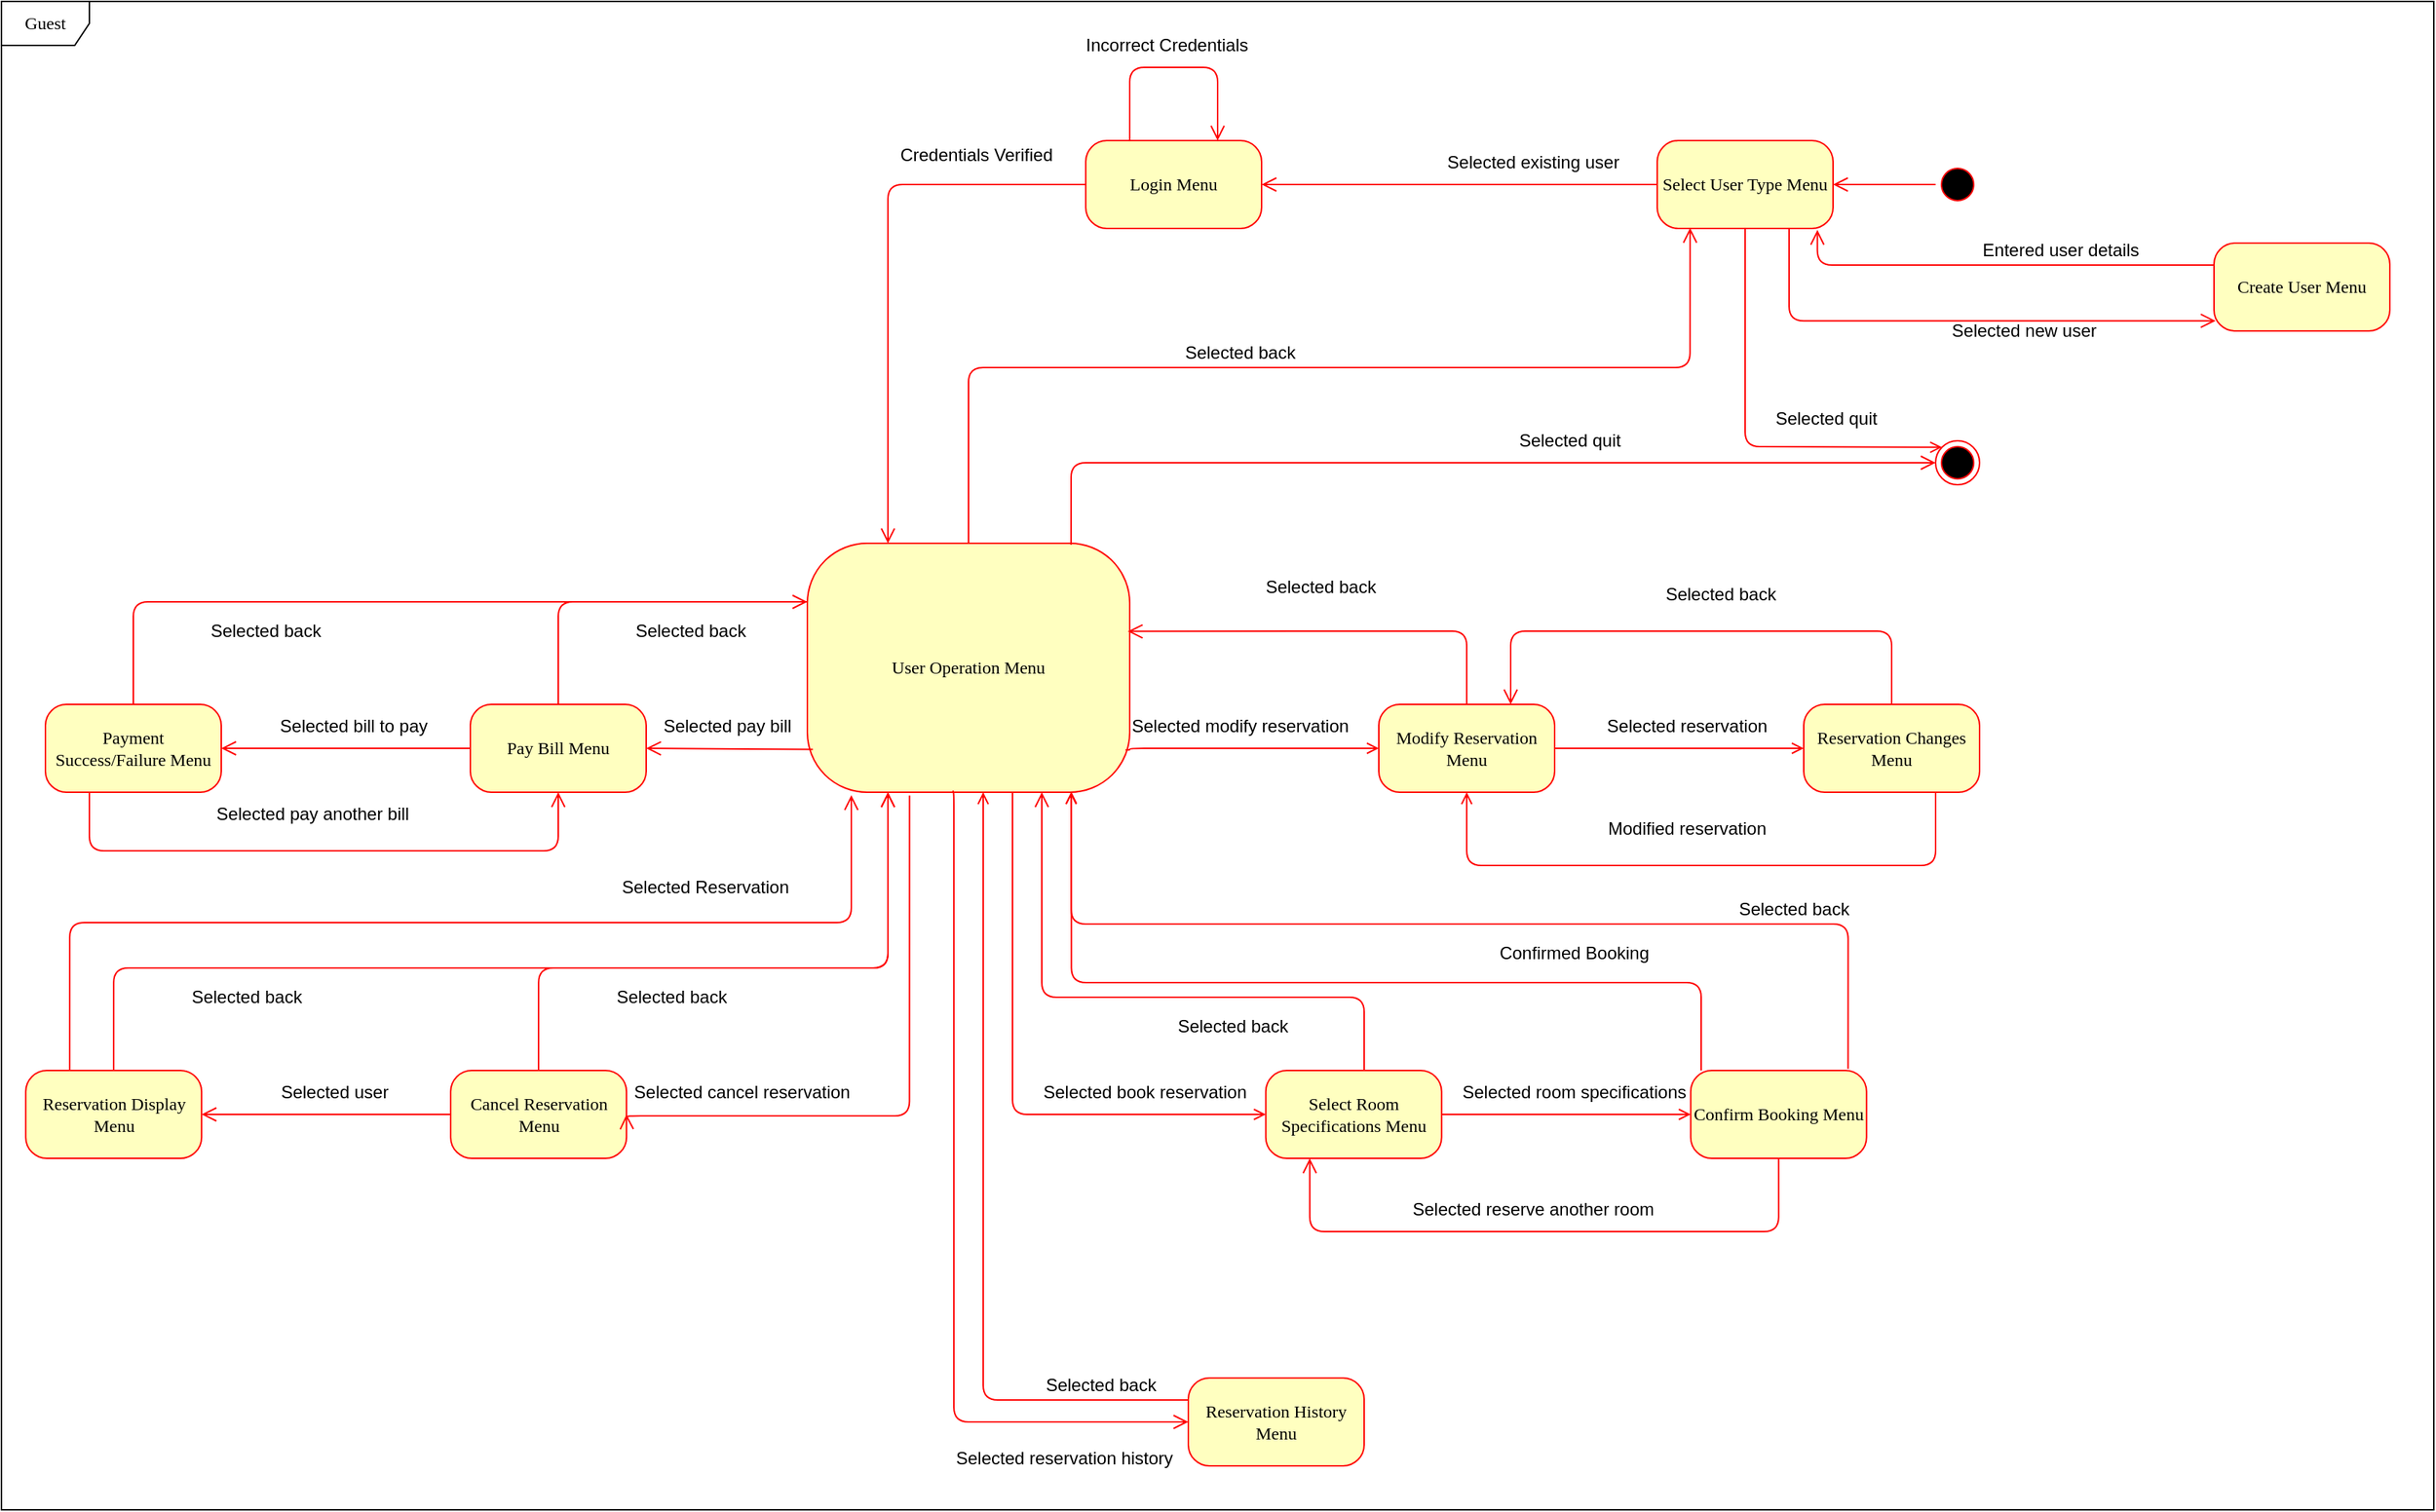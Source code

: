 <mxfile version="20.3.0" type="device"><diagram name="Page-1" id="58cdce13-f638-feb5-8d6f-7d28b1aa9fa0"><mxGraphModel dx="3526" dy="2291" grid="1" gridSize="10" guides="1" tooltips="1" connect="1" arrows="1" fold="1" page="1" pageScale="1" pageWidth="1100" pageHeight="850" background="none" math="0" shadow="0"><root><mxCell id="0"/><mxCell id="1" parent="0"/><mxCell id="382b91b5511bd0f7-1" value="" style="ellipse;html=1;shape=startState;fillColor=#000000;strokeColor=#ff0000;rounded=1;shadow=0;comic=0;labelBackgroundColor=none;fontFamily=Verdana;fontSize=12;fontColor=#000000;align=center;direction=south;" parent="1" vertex="1"><mxGeometry x="560" y="100" width="30" height="30" as="geometry"/></mxCell><mxCell id="382b91b5511bd0f7-5" value="User Operation Menu" style="rounded=1;whiteSpace=wrap;html=1;arcSize=24;fillColor=#ffffc0;strokeColor=#ff0000;shadow=0;comic=0;labelBackgroundColor=none;fontFamily=Verdana;fontSize=12;fontColor=#000000;align=center;" parent="1" vertex="1"><mxGeometry x="-210" y="360" width="220" height="170" as="geometry"/></mxCell><mxCell id="382b91b5511bd0f7-6" value="Select User Type Menu" style="rounded=1;whiteSpace=wrap;html=1;arcSize=24;fillColor=#ffffc0;strokeColor=#ff0000;shadow=0;comic=0;labelBackgroundColor=none;fontFamily=Verdana;fontSize=12;fontColor=#000000;align=center;" parent="1" vertex="1"><mxGeometry x="370" y="85" width="120" height="60" as="geometry"/></mxCell><mxCell id="2a3bc250acf0617d-8" value="Guest" style="shape=umlFrame;whiteSpace=wrap;html=1;rounded=1;shadow=0;comic=0;labelBackgroundColor=none;strokeWidth=1;fontFamily=Verdana;fontSize=12;align=center;" parent="1" vertex="1"><mxGeometry x="-760" y="-10" width="1660" height="1030" as="geometry"/></mxCell><mxCell id="2a3bc250acf0617d-9" style="edgeStyle=orthogonalEdgeStyle;html=1;labelBackgroundColor=none;endArrow=open;endSize=8;strokeColor=#ff0000;fontFamily=Verdana;fontSize=12;align=left;" parent="1" source="382b91b5511bd0f7-1" target="382b91b5511bd0f7-6" edge="1"><mxGeometry relative="1" as="geometry"/></mxCell><mxCell id="24f968d109e7d6b4-3" value="" style="ellipse;html=1;shape=endState;fillColor=#000000;strokeColor=#ff0000;rounded=1;shadow=0;comic=0;labelBackgroundColor=none;fontFamily=Verdana;fontSize=12;fontColor=#000000;align=center;" parent="1" vertex="1"><mxGeometry x="560" y="290" width="30" height="30" as="geometry"/></mxCell><mxCell id="D10sLgca207JY-B3G31J-2" style="edgeStyle=orthogonalEdgeStyle;html=1;labelBackgroundColor=none;endArrow=open;endSize=8;strokeColor=#ff0000;fontFamily=Verdana;fontSize=12;align=left;exitX=0;exitY=0.5;exitDx=0;exitDy=0;entryX=1;entryY=0.5;entryDx=0;entryDy=0;" parent="1" source="382b91b5511bd0f7-6" target="D10sLgca207JY-B3G31J-14" edge="1"><mxGeometry relative="1" as="geometry"><mxPoint x="300" y="115" as="sourcePoint"/><mxPoint x="230" y="155" as="targetPoint"/><Array as="points"><mxPoint x="190" y="115"/><mxPoint x="190" y="115"/></Array></mxGeometry></mxCell><mxCell id="D10sLgca207JY-B3G31J-3" value="Selected existing user" style="text;html=1;align=center;verticalAlign=middle;resizable=0;points=[];autosize=1;strokeColor=none;fillColor=none;" parent="1" vertex="1"><mxGeometry x="215" y="85" width="140" height="30" as="geometry"/></mxCell><mxCell id="D10sLgca207JY-B3G31J-9" value="Selected book reservation" style="text;html=1;align=center;verticalAlign=middle;resizable=0;points=[];autosize=1;strokeColor=none;fillColor=none;" parent="1" vertex="1"><mxGeometry x="-60" y="720" width="160" height="30" as="geometry"/></mxCell><mxCell id="D10sLgca207JY-B3G31J-11" value="Selected quit" style="text;html=1;align=center;verticalAlign=middle;resizable=0;points=[];autosize=1;strokeColor=none;fillColor=none;" parent="1" vertex="1"><mxGeometry x="265" y="275" width="90" height="30" as="geometry"/></mxCell><mxCell id="D10sLgca207JY-B3G31J-14" value="Login Menu" style="rounded=1;whiteSpace=wrap;html=1;arcSize=24;fillColor=#ffffc0;strokeColor=#ff0000;shadow=0;comic=0;labelBackgroundColor=none;fontFamily=Verdana;fontSize=12;fontColor=#000000;align=center;" parent="1" vertex="1"><mxGeometry x="-20" y="85" width="120" height="60" as="geometry"/></mxCell><mxCell id="D10sLgca207JY-B3G31J-16" value="Credentials Verified" style="text;html=1;align=center;verticalAlign=middle;resizable=0;points=[];autosize=1;strokeColor=none;fillColor=none;" parent="1" vertex="1"><mxGeometry x="-160" y="80" width="130" height="30" as="geometry"/></mxCell><mxCell id="D10sLgca207JY-B3G31J-17" style="edgeStyle=orthogonalEdgeStyle;html=1;labelBackgroundColor=none;endArrow=open;endSize=8;strokeColor=#ff0000;fontFamily=Verdana;fontSize=12;align=left;exitX=0.25;exitY=0;exitDx=0;exitDy=0;entryX=0.75;entryY=0;entryDx=0;entryDy=0;" parent="1" source="D10sLgca207JY-B3G31J-14" target="D10sLgca207JY-B3G31J-14" edge="1"><mxGeometry relative="1" as="geometry"><mxPoint x="10" y="55" as="sourcePoint"/><mxPoint x="70" y="75" as="targetPoint"/><Array as="points"><mxPoint x="10" y="35"/><mxPoint x="70" y="35"/></Array></mxGeometry></mxCell><mxCell id="D10sLgca207JY-B3G31J-18" value="Incorrect Credentials" style="text;html=1;align=center;verticalAlign=middle;resizable=0;points=[];autosize=1;strokeColor=none;fillColor=none;" parent="1" vertex="1"><mxGeometry x="-30" y="5" width="130" height="30" as="geometry"/></mxCell><mxCell id="D10sLgca207JY-B3G31J-24" value="Pay Bill Menu" style="rounded=1;whiteSpace=wrap;html=1;arcSize=24;fillColor=#ffffc0;strokeColor=#ff0000;shadow=0;comic=0;labelBackgroundColor=none;fontFamily=Verdana;fontSize=12;fontColor=#000000;align=center;" parent="1" vertex="1"><mxGeometry x="-440" y="470" width="120" height="60" as="geometry"/></mxCell><mxCell id="D10sLgca207JY-B3G31J-27" style="edgeStyle=orthogonalEdgeStyle;html=1;labelBackgroundColor=none;endArrow=open;endSize=8;strokeColor=#ff0000;fontFamily=Verdana;fontSize=12;align=left;entryX=1;entryY=0.5;entryDx=0;entryDy=0;exitX=0.017;exitY=0.828;exitDx=0;exitDy=0;exitPerimeter=0;" parent="1" source="382b91b5511bd0f7-5" target="D10sLgca207JY-B3G31J-24" edge="1"><mxGeometry relative="1" as="geometry"><mxPoint x="-200" y="420" as="sourcePoint"/><mxPoint x="-780" y="530" as="targetPoint"/><Array as="points"><mxPoint x="-320" y="501"/></Array></mxGeometry></mxCell><mxCell id="D10sLgca207JY-B3G31J-28" value="Selected pay bill" style="text;html=1;align=center;verticalAlign=middle;resizable=0;points=[];autosize=1;strokeColor=none;fillColor=none;" parent="1" vertex="1"><mxGeometry x="-320" y="470" width="110" height="30" as="geometry"/></mxCell><mxCell id="D10sLgca207JY-B3G31J-32" style="edgeStyle=orthogonalEdgeStyle;html=1;labelBackgroundColor=none;endArrow=open;endSize=8;strokeColor=#ff0000;fontFamily=Verdana;fontSize=12;align=left;exitX=0.818;exitY=0.006;exitDx=0;exitDy=0;entryX=0;entryY=0.5;entryDx=0;entryDy=0;exitPerimeter=0;" parent="1" source="382b91b5511bd0f7-5" target="24f968d109e7d6b4-3" edge="1"><mxGeometry relative="1" as="geometry"><mxPoint x="721.04" y="266.5" as="sourcePoint"/><mxPoint x="-360" y="190" as="targetPoint"/><Array as="points"><mxPoint x="-30" y="305"/></Array></mxGeometry></mxCell><mxCell id="D10sLgca207JY-B3G31J-33" style="edgeStyle=orthogonalEdgeStyle;html=1;labelBackgroundColor=none;endArrow=open;endSize=8;strokeColor=#ff0000;fontFamily=Verdana;fontSize=12;align=left;exitX=0;exitY=0.5;exitDx=0;exitDy=0;entryX=0.25;entryY=0;entryDx=0;entryDy=0;" parent="1" source="D10sLgca207JY-B3G31J-14" target="382b91b5511bd0f7-5" edge="1"><mxGeometry relative="1" as="geometry"><mxPoint x="-320" y="210" as="sourcePoint"/><mxPoint x="-100" y="210" as="targetPoint"/></mxGeometry></mxCell><mxCell id="r40Pn0SbiMnviiHyqKYa-1" value="Payment Success/Failure Menu" style="rounded=1;whiteSpace=wrap;html=1;arcSize=24;fillColor=#ffffc0;strokeColor=#ff0000;shadow=0;comic=0;labelBackgroundColor=none;fontFamily=Verdana;fontSize=12;fontColor=#000000;align=center;" parent="1" vertex="1"><mxGeometry x="-730" y="470" width="120" height="60" as="geometry"/></mxCell><mxCell id="r40Pn0SbiMnviiHyqKYa-2" style="edgeStyle=orthogonalEdgeStyle;html=1;labelBackgroundColor=none;endArrow=open;endSize=8;strokeColor=#ff0000;fontFamily=Verdana;fontSize=12;align=left;exitX=0;exitY=0.5;exitDx=0;exitDy=0;entryX=1;entryY=0.5;entryDx=0;entryDy=0;" parent="1" source="D10sLgca207JY-B3G31J-24" target="r40Pn0SbiMnviiHyqKYa-1" edge="1"><mxGeometry relative="1" as="geometry"><mxPoint x="-390" y="420" as="sourcePoint"/><mxPoint x="-670" y="420" as="targetPoint"/><Array as="points"><mxPoint x="-550" y="500"/><mxPoint x="-550" y="500"/></Array></mxGeometry></mxCell><mxCell id="r40Pn0SbiMnviiHyqKYa-3" value="Selected bill to pay" style="text;html=1;align=center;verticalAlign=middle;resizable=0;points=[];autosize=1;strokeColor=none;fillColor=none;" parent="1" vertex="1"><mxGeometry x="-580" y="470" width="120" height="30" as="geometry"/></mxCell><mxCell id="r40Pn0SbiMnviiHyqKYa-7" style="edgeStyle=orthogonalEdgeStyle;html=1;labelBackgroundColor=none;endArrow=open;endSize=8;strokeColor=#ff0000;fontFamily=Verdana;fontSize=12;align=left;exitX=0.5;exitY=0;exitDx=0;exitDy=0;" parent="1" source="r40Pn0SbiMnviiHyqKYa-1" edge="1"><mxGeometry relative="1" as="geometry"><mxPoint x="-550.0" y="387.78" as="sourcePoint"/><mxPoint x="-210" y="400" as="targetPoint"/><Array as="points"><mxPoint x="-670" y="400"/></Array></mxGeometry></mxCell><mxCell id="r40Pn0SbiMnviiHyqKYa-10" style="edgeStyle=orthogonalEdgeStyle;html=1;labelBackgroundColor=none;endArrow=open;endSize=8;strokeColor=#ff0000;fontFamily=Verdana;fontSize=12;align=left;exitX=0.25;exitY=1;exitDx=0;exitDy=0;entryX=0.5;entryY=1;entryDx=0;entryDy=0;" parent="1" source="r40Pn0SbiMnviiHyqKYa-1" target="D10sLgca207JY-B3G31J-24" edge="1"><mxGeometry relative="1" as="geometry"><mxPoint x="-970" y="470" as="sourcePoint"/><mxPoint x="-210" y="370" as="targetPoint"/><Array as="points"><mxPoint x="-700" y="570"/><mxPoint x="-380" y="570"/></Array></mxGeometry></mxCell><mxCell id="r40Pn0SbiMnviiHyqKYa-11" value="Selected back" style="text;html=1;align=center;verticalAlign=middle;resizable=0;points=[];autosize=1;strokeColor=none;fillColor=none;" parent="1" vertex="1"><mxGeometry x="-340" y="405" width="100" height="30" as="geometry"/></mxCell><mxCell id="r40Pn0SbiMnviiHyqKYa-12" value="" style="edgeStyle=orthogonalEdgeStyle;html=1;labelBackgroundColor=none;endArrow=none;endSize=8;strokeColor=#ff0000;fontFamily=Verdana;fontSize=12;align=left;exitX=0.5;exitY=0;exitDx=0;exitDy=0;" parent="1" source="D10sLgca207JY-B3G31J-24" edge="1"><mxGeometry relative="1" as="geometry"><mxPoint x="-380" y="470" as="sourcePoint"/><mxPoint x="-210" y="400" as="targetPoint"/><Array as="points"><mxPoint x="-380" y="400"/><mxPoint x="-210" y="400"/></Array></mxGeometry></mxCell><mxCell id="r40Pn0SbiMnviiHyqKYa-13" value="Selected back" style="text;html=1;align=center;verticalAlign=middle;resizable=0;points=[];autosize=1;strokeColor=none;fillColor=none;" parent="1" vertex="1"><mxGeometry x="-630" y="405" width="100" height="30" as="geometry"/></mxCell><mxCell id="r40Pn0SbiMnviiHyqKYa-20" value="Cancel Reservation Menu" style="rounded=1;whiteSpace=wrap;html=1;arcSize=24;fillColor=#ffffc0;strokeColor=#ff0000;shadow=0;comic=0;labelBackgroundColor=none;fontFamily=Verdana;fontSize=12;fontColor=#000000;align=center;" parent="1" vertex="1"><mxGeometry x="-453.42" y="720" width="120" height="60" as="geometry"/></mxCell><mxCell id="r40Pn0SbiMnviiHyqKYa-21" style="edgeStyle=orthogonalEdgeStyle;html=1;labelBackgroundColor=none;endArrow=open;endSize=8;strokeColor=#ff0000;fontFamily=Verdana;fontSize=12;align=left;entryX=1;entryY=0.5;entryDx=0;entryDy=0;exitX=0.317;exitY=1.013;exitDx=0;exitDy=0;exitPerimeter=0;" parent="1" source="382b91b5511bd0f7-5" target="r40Pn0SbiMnviiHyqKYa-20" edge="1"><mxGeometry relative="1" as="geometry"><mxPoint x="-219.68" y="750.76" as="sourcePoint"/><mxPoint x="-793.42" y="780" as="targetPoint"/><Array as="points"><mxPoint x="-140" y="751"/><mxPoint x="-333" y="751"/></Array></mxGeometry></mxCell><mxCell id="r40Pn0SbiMnviiHyqKYa-22" value="Selected cancel reservation" style="text;html=1;align=center;verticalAlign=middle;resizable=0;points=[];autosize=1;strokeColor=none;fillColor=none;" parent="1" vertex="1"><mxGeometry x="-340" y="720" width="170" height="30" as="geometry"/></mxCell><mxCell id="r40Pn0SbiMnviiHyqKYa-23" value="Reservation Display Menu" style="rounded=1;whiteSpace=wrap;html=1;arcSize=24;fillColor=#ffffc0;strokeColor=#ff0000;shadow=0;comic=0;labelBackgroundColor=none;fontFamily=Verdana;fontSize=12;fontColor=#000000;align=center;" parent="1" vertex="1"><mxGeometry x="-743.42" y="720" width="120" height="60" as="geometry"/></mxCell><mxCell id="r40Pn0SbiMnviiHyqKYa-24" style="edgeStyle=orthogonalEdgeStyle;html=1;labelBackgroundColor=none;endArrow=open;endSize=8;strokeColor=#ff0000;fontFamily=Verdana;fontSize=12;align=left;exitX=0;exitY=0.5;exitDx=0;exitDy=0;entryX=1;entryY=0.5;entryDx=0;entryDy=0;" parent="1" source="r40Pn0SbiMnviiHyqKYa-20" target="r40Pn0SbiMnviiHyqKYa-23" edge="1"><mxGeometry relative="1" as="geometry"><mxPoint x="-403.42" y="670" as="sourcePoint"/><mxPoint x="-683.42" y="670" as="targetPoint"/><Array as="points"><mxPoint x="-563.42" y="750"/><mxPoint x="-563.42" y="750"/></Array></mxGeometry></mxCell><mxCell id="r40Pn0SbiMnviiHyqKYa-25" value="Selected user" style="text;html=1;align=center;verticalAlign=middle;resizable=0;points=[];autosize=1;strokeColor=none;fillColor=none;" parent="1" vertex="1"><mxGeometry x="-583.42" y="720" width="100" height="30" as="geometry"/></mxCell><mxCell id="r40Pn0SbiMnviiHyqKYa-26" value="Selected Reservation" style="text;html=1;align=center;verticalAlign=middle;resizable=0;points=[];autosize=1;strokeColor=none;fillColor=none;" parent="1" vertex="1"><mxGeometry x="-350.0" y="580" width="140" height="30" as="geometry"/></mxCell><mxCell id="r40Pn0SbiMnviiHyqKYa-27" style="edgeStyle=orthogonalEdgeStyle;html=1;labelBackgroundColor=none;endArrow=open;endSize=8;strokeColor=#ff0000;fontFamily=Verdana;fontSize=12;align=left;exitX=0.5;exitY=0;exitDx=0;exitDy=0;entryX=0.25;entryY=1;entryDx=0;entryDy=0;" parent="1" source="r40Pn0SbiMnviiHyqKYa-23" target="382b91b5511bd0f7-5" edge="1"><mxGeometry relative="1" as="geometry"><mxPoint x="-563.42" y="637.78" as="sourcePoint"/><mxPoint x="-223.42" y="650" as="targetPoint"/><Array as="points"><mxPoint x="-683" y="650"/><mxPoint x="-155" y="650"/></Array></mxGeometry></mxCell><mxCell id="r40Pn0SbiMnviiHyqKYa-28" style="edgeStyle=orthogonalEdgeStyle;html=1;labelBackgroundColor=none;endArrow=open;endSize=8;strokeColor=#ff0000;fontFamily=Verdana;fontSize=12;align=left;exitX=0.25;exitY=0;exitDx=0;exitDy=0;" parent="1" source="r40Pn0SbiMnviiHyqKYa-23" edge="1"><mxGeometry relative="1" as="geometry"><mxPoint x="-983.42" y="720" as="sourcePoint"/><mxPoint x="-180" y="532" as="targetPoint"/><Array as="points"><mxPoint x="-713" y="619"/><mxPoint x="-180" y="619"/><mxPoint x="-180" y="532"/></Array></mxGeometry></mxCell><mxCell id="r40Pn0SbiMnviiHyqKYa-29" value="Selected back" style="text;html=1;align=center;verticalAlign=middle;resizable=0;points=[];autosize=1;strokeColor=none;fillColor=none;" parent="1" vertex="1"><mxGeometry x="-353.42" y="655" width="100" height="30" as="geometry"/></mxCell><mxCell id="r40Pn0SbiMnviiHyqKYa-30" value="" style="edgeStyle=orthogonalEdgeStyle;html=1;labelBackgroundColor=none;endArrow=open;endSize=8;strokeColor=#ff0000;fontFamily=Verdana;fontSize=12;align=left;exitX=0.5;exitY=0;exitDx=0;exitDy=0;endFill=0;entryX=0.25;entryY=1;entryDx=0;entryDy=0;" parent="1" source="r40Pn0SbiMnviiHyqKYa-20" target="382b91b5511bd0f7-5" edge="1"><mxGeometry relative="1" as="geometry"><mxPoint x="-393.42" y="720" as="sourcePoint"/><mxPoint x="-80" y="630" as="targetPoint"/><Array as="points"><mxPoint x="-393" y="650"/><mxPoint x="-155" y="650"/></Array></mxGeometry></mxCell><mxCell id="r40Pn0SbiMnviiHyqKYa-31" value="Selected back" style="text;html=1;align=center;verticalAlign=middle;resizable=0;points=[];autosize=1;strokeColor=none;fillColor=none;" parent="1" vertex="1"><mxGeometry x="-643.42" y="655" width="100" height="30" as="geometry"/></mxCell><mxCell id="r40Pn0SbiMnviiHyqKYa-32" value="Reservation Changes Menu" style="rounded=1;whiteSpace=wrap;html=1;arcSize=24;fillColor=#ffffc0;strokeColor=#ff0000;shadow=0;comic=0;labelBackgroundColor=none;fontFamily=Verdana;fontSize=12;fontColor=#000000;align=center;" parent="1" vertex="1"><mxGeometry x="470" y="470" width="120" height="60" as="geometry"/></mxCell><mxCell id="r40Pn0SbiMnviiHyqKYa-33" style="edgeStyle=orthogonalEdgeStyle;html=1;labelBackgroundColor=none;endArrow=none;endSize=8;strokeColor=#ff0000;fontFamily=Verdana;fontSize=12;align=left;entryX=0.75;entryY=1;entryDx=0;entryDy=0;exitX=0.5;exitY=1;exitDx=0;exitDy=0;startArrow=open;startFill=0;endFill=0;" parent="1" source="r40Pn0SbiMnviiHyqKYa-35" target="r40Pn0SbiMnviiHyqKYa-32" edge="1"><mxGeometry relative="1" as="geometry"><mxPoint x="633.74" y="490.76" as="sourcePoint"/><mxPoint x="60" y="520" as="targetPoint"/><Array as="points"><mxPoint x="240" y="580"/><mxPoint x="560" y="580"/></Array></mxGeometry></mxCell><mxCell id="r40Pn0SbiMnviiHyqKYa-34" value="Modified reservation" style="text;html=1;align=center;verticalAlign=middle;resizable=0;points=[];autosize=1;strokeColor=none;fillColor=none;" parent="1" vertex="1"><mxGeometry x="325" y="540" width="130" height="30" as="geometry"/></mxCell><mxCell id="r40Pn0SbiMnviiHyqKYa-35" value="Modify Reservation Menu" style="rounded=1;whiteSpace=wrap;html=1;arcSize=24;fillColor=#ffffc0;strokeColor=#ff0000;shadow=0;comic=0;labelBackgroundColor=none;fontFamily=Verdana;fontSize=12;fontColor=#000000;align=center;" parent="1" vertex="1"><mxGeometry x="180" y="470" width="120" height="60" as="geometry"/></mxCell><mxCell id="r40Pn0SbiMnviiHyqKYa-36" style="edgeStyle=orthogonalEdgeStyle;html=1;labelBackgroundColor=none;endArrow=none;endSize=8;strokeColor=#ff0000;fontFamily=Verdana;fontSize=12;align=left;exitX=0;exitY=0.5;exitDx=0;exitDy=0;entryX=1;entryY=0.5;entryDx=0;entryDy=0;startArrow=open;startFill=0;endFill=0;" parent="1" source="r40Pn0SbiMnviiHyqKYa-32" target="r40Pn0SbiMnviiHyqKYa-35" edge="1"><mxGeometry relative="1" as="geometry"><mxPoint x="520" y="420" as="sourcePoint"/><mxPoint x="240" y="420" as="targetPoint"/><Array as="points"><mxPoint x="360" y="500"/><mxPoint x="360" y="500"/></Array></mxGeometry></mxCell><mxCell id="r40Pn0SbiMnviiHyqKYa-37" value="Selected reservation" style="text;html=1;align=center;verticalAlign=middle;resizable=0;points=[];autosize=1;strokeColor=none;fillColor=none;" parent="1" vertex="1"><mxGeometry x="325" y="470" width="130" height="30" as="geometry"/></mxCell><mxCell id="r40Pn0SbiMnviiHyqKYa-39" style="edgeStyle=orthogonalEdgeStyle;html=1;labelBackgroundColor=none;endArrow=open;endSize=8;strokeColor=#ff0000;fontFamily=Verdana;fontSize=12;align=left;exitX=0.5;exitY=0;exitDx=0;exitDy=0;entryX=0.994;entryY=0.354;entryDx=0;entryDy=0;entryPerimeter=0;" parent="1" source="r40Pn0SbiMnviiHyqKYa-35" target="382b91b5511bd0f7-5" edge="1"><mxGeometry relative="1" as="geometry"><mxPoint x="290.0" y="377.78" as="sourcePoint"/><mxPoint x="630" y="390" as="targetPoint"/><Array as="points"><mxPoint x="170" y="420"/><mxPoint x="9" y="420"/></Array></mxGeometry></mxCell><mxCell id="r40Pn0SbiMnviiHyqKYa-41" value="Selected back" style="text;html=1;align=center;verticalAlign=middle;resizable=0;points=[];autosize=1;strokeColor=none;fillColor=none;" parent="1" vertex="1"><mxGeometry x="362.86" y="380" width="100" height="30" as="geometry"/></mxCell><mxCell id="r40Pn0SbiMnviiHyqKYa-42" value="" style="edgeStyle=orthogonalEdgeStyle;html=1;labelBackgroundColor=none;endArrow=open;endSize=8;strokeColor=#ff0000;fontFamily=Verdana;fontSize=12;align=left;exitX=0.5;exitY=0;exitDx=0;exitDy=0;entryX=0.75;entryY=0;entryDx=0;entryDy=0;startArrow=none;startFill=0;endFill=0;" parent="1" source="r40Pn0SbiMnviiHyqKYa-32" target="r40Pn0SbiMnviiHyqKYa-35" edge="1"><mxGeometry relative="1" as="geometry"><mxPoint x="460" y="460" as="sourcePoint"/><mxPoint x="20" y="400" as="targetPoint"/><Array as="points"><mxPoint x="530" y="420"/><mxPoint x="270" y="420"/></Array></mxGeometry></mxCell><mxCell id="r40Pn0SbiMnviiHyqKYa-43" value="Selected back" style="text;html=1;align=center;verticalAlign=middle;resizable=0;points=[];autosize=1;strokeColor=none;fillColor=none;" parent="1" vertex="1"><mxGeometry x="90" y="375" width="100" height="30" as="geometry"/></mxCell><mxCell id="r40Pn0SbiMnviiHyqKYa-44" style="edgeStyle=orthogonalEdgeStyle;html=1;labelBackgroundColor=none;endArrow=none;endSize=8;strokeColor=#ff0000;fontFamily=Verdana;fontSize=12;align=left;exitX=0;exitY=0.5;exitDx=0;exitDy=0;entryX=0.987;entryY=0.83;entryDx=0;entryDy=0;startArrow=open;startFill=0;endFill=0;entryPerimeter=0;" parent="1" source="r40Pn0SbiMnviiHyqKYa-35" target="382b91b5511bd0f7-5" edge="1"><mxGeometry relative="1" as="geometry"><mxPoint x="180" y="540" as="sourcePoint"/><mxPoint x="10" y="497.5" as="targetPoint"/><Array as="points"><mxPoint x="10" y="500"/><mxPoint x="10" y="501"/></Array></mxGeometry></mxCell><mxCell id="r40Pn0SbiMnviiHyqKYa-45" value="Confirm Booking Menu" style="rounded=1;whiteSpace=wrap;html=1;arcSize=24;fillColor=#ffffc0;strokeColor=#ff0000;shadow=0;comic=0;labelBackgroundColor=none;fontFamily=Verdana;fontSize=12;fontColor=#000000;align=center;" parent="1" vertex="1"><mxGeometry x="392.86" y="720" width="120" height="60" as="geometry"/></mxCell><mxCell id="r40Pn0SbiMnviiHyqKYa-46" style="edgeStyle=orthogonalEdgeStyle;html=1;labelBackgroundColor=none;endArrow=none;endSize=8;strokeColor=#ff0000;fontFamily=Verdana;fontSize=12;align=left;exitX=0.819;exitY=0.998;exitDx=0;exitDy=0;exitPerimeter=0;startArrow=open;startFill=0;endFill=0;" parent="1" source="382b91b5511bd0f7-5" edge="1"><mxGeometry relative="1" as="geometry"><mxPoint x="3.52" y="645.36" as="sourcePoint"/><mxPoint x="400" y="720" as="targetPoint"/><Array as="points"><mxPoint x="-30" y="660"/><mxPoint x="400" y="660"/></Array></mxGeometry></mxCell><mxCell id="r40Pn0SbiMnviiHyqKYa-47" value="Confirmed Booking" style="text;html=1;align=center;verticalAlign=middle;resizable=0;points=[];autosize=1;strokeColor=none;fillColor=none;" parent="1" vertex="1"><mxGeometry x="247.86" y="625" width="130" height="30" as="geometry"/></mxCell><mxCell id="r40Pn0SbiMnviiHyqKYa-48" value="Select Room Specifications Menu" style="rounded=1;whiteSpace=wrap;html=1;arcSize=24;fillColor=#ffffc0;strokeColor=#ff0000;shadow=0;comic=0;labelBackgroundColor=none;fontFamily=Verdana;fontSize=12;fontColor=#000000;align=center;" parent="1" vertex="1"><mxGeometry x="102.86" y="720" width="120" height="60" as="geometry"/></mxCell><mxCell id="r40Pn0SbiMnviiHyqKYa-49" style="edgeStyle=orthogonalEdgeStyle;html=1;labelBackgroundColor=none;endArrow=none;endSize=8;strokeColor=#ff0000;fontFamily=Verdana;fontSize=12;align=left;exitX=0;exitY=0.5;exitDx=0;exitDy=0;entryX=1;entryY=0.5;entryDx=0;entryDy=0;startArrow=open;startFill=0;endFill=0;" parent="1" source="r40Pn0SbiMnviiHyqKYa-45" target="r40Pn0SbiMnviiHyqKYa-48" edge="1"><mxGeometry relative="1" as="geometry"><mxPoint x="442.86" y="670" as="sourcePoint"/><mxPoint x="162.86" y="670" as="targetPoint"/><Array as="points"><mxPoint x="282.86" y="750"/><mxPoint x="282.86" y="750"/></Array></mxGeometry></mxCell><mxCell id="r40Pn0SbiMnviiHyqKYa-50" value="Selected room specifications" style="text;html=1;align=center;verticalAlign=middle;resizable=0;points=[];autosize=1;strokeColor=none;fillColor=none;" parent="1" vertex="1"><mxGeometry x="222.86" y="720" width="180" height="30" as="geometry"/></mxCell><mxCell id="r40Pn0SbiMnviiHyqKYa-53" value="" style="edgeStyle=orthogonalEdgeStyle;html=1;labelBackgroundColor=none;endArrow=open;endSize=8;strokeColor=#ff0000;fontFamily=Verdana;fontSize=12;align=left;startArrow=none;startFill=0;endFill=0;" parent="1" edge="1"><mxGeometry relative="1" as="geometry"><mxPoint x="170" y="720" as="sourcePoint"/><mxPoint x="-50" y="530" as="targetPoint"/><Array as="points"><mxPoint x="170" y="670"/><mxPoint x="-50" y="670"/><mxPoint x="-50" y="530"/></Array></mxGeometry></mxCell><mxCell id="r40Pn0SbiMnviiHyqKYa-54" value="Selected back" style="text;html=1;align=center;verticalAlign=middle;resizable=0;points=[];autosize=1;strokeColor=none;fillColor=none;" parent="1" vertex="1"><mxGeometry x="30" y="675" width="100" height="30" as="geometry"/></mxCell><mxCell id="r40Pn0SbiMnviiHyqKYa-55" style="edgeStyle=orthogonalEdgeStyle;html=1;labelBackgroundColor=none;endArrow=none;endSize=8;strokeColor=#ff0000;fontFamily=Verdana;fontSize=12;align=left;exitX=0;exitY=0.5;exitDx=0;exitDy=0;startArrow=open;startFill=0;endFill=0;" parent="1" source="r40Pn0SbiMnviiHyqKYa-48" edge="1"><mxGeometry relative="1" as="geometry"><mxPoint x="172.86" y="790" as="sourcePoint"/><mxPoint x="-70" y="530" as="targetPoint"/><Array as="points"><mxPoint x="-70" y="750"/></Array></mxGeometry></mxCell><mxCell id="r40Pn0SbiMnviiHyqKYa-56" value="Selected modify reservation" style="text;html=1;align=center;verticalAlign=middle;resizable=0;points=[];autosize=1;strokeColor=none;fillColor=none;" parent="1" vertex="1"><mxGeometry y="470" width="170" height="30" as="geometry"/></mxCell><mxCell id="r40Pn0SbiMnviiHyqKYa-57" style="edgeStyle=orthogonalEdgeStyle;html=1;labelBackgroundColor=none;endArrow=none;endSize=8;strokeColor=#ff0000;fontFamily=Verdana;fontSize=12;align=left;exitX=0.819;exitY=0.998;exitDx=0;exitDy=0;exitPerimeter=0;startArrow=open;startFill=0;endFill=0;entryX=0.895;entryY=-0.019;entryDx=0;entryDy=0;entryPerimeter=0;" parent="1" target="r40Pn0SbiMnviiHyqKYa-45" edge="1"><mxGeometry relative="1" as="geometry"><mxPoint x="-30.0" y="530.0" as="sourcePoint"/><mxPoint x="399.82" y="720.34" as="targetPoint"/><Array as="points"><mxPoint x="-30" y="620"/><mxPoint x="500" y="620"/></Array></mxGeometry></mxCell><mxCell id="r40Pn0SbiMnviiHyqKYa-58" value="Selected back" style="text;html=1;align=center;verticalAlign=middle;resizable=0;points=[];autosize=1;strokeColor=none;fillColor=none;" parent="1" vertex="1"><mxGeometry x="412.86" y="595" width="100" height="30" as="geometry"/></mxCell><mxCell id="4KD9CrUNSlJzVVis8s_k-3" value="Selected pay another bill" style="text;html=1;align=center;verticalAlign=middle;resizable=0;points=[];autosize=1;strokeColor=none;fillColor=none;" parent="1" vertex="1"><mxGeometry x="-623.42" y="530" width="150" height="30" as="geometry"/></mxCell><mxCell id="4KD9CrUNSlJzVVis8s_k-8" value="Reservation History Menu" style="rounded=1;whiteSpace=wrap;html=1;arcSize=24;fillColor=#ffffc0;strokeColor=#ff0000;shadow=0;comic=0;labelBackgroundColor=none;fontFamily=Verdana;fontSize=12;fontColor=#000000;align=center;" parent="1" vertex="1"><mxGeometry x="50" y="930" width="120" height="60" as="geometry"/></mxCell><mxCell id="4KD9CrUNSlJzVVis8s_k-9" style="edgeStyle=orthogonalEdgeStyle;html=1;labelBackgroundColor=none;endArrow=none;endSize=8;strokeColor=#ff0000;fontFamily=Verdana;fontSize=12;align=left;startArrow=open;startFill=0;endFill=0;entryX=0;entryY=0.25;entryDx=0;entryDy=0;" parent="1" target="4KD9CrUNSlJzVVis8s_k-8" edge="1"><mxGeometry relative="1" as="geometry"><mxPoint x="-90" y="530" as="sourcePoint"/><mxPoint x="-90" y="870" as="targetPoint"/><Array as="points"><mxPoint x="-90" y="945"/></Array></mxGeometry></mxCell><mxCell id="4KD9CrUNSlJzVVis8s_k-10" value="Selected back" style="text;html=1;align=center;verticalAlign=middle;resizable=0;points=[];autosize=1;strokeColor=none;fillColor=none;" parent="1" vertex="1"><mxGeometry x="-60" y="920" width="100" height="30" as="geometry"/></mxCell><mxCell id="4KD9CrUNSlJzVVis8s_k-11" style="edgeStyle=orthogonalEdgeStyle;html=1;labelBackgroundColor=none;endArrow=open;endSize=8;strokeColor=#ff0000;fontFamily=Verdana;fontSize=12;align=left;startArrow=none;startFill=0;endFill=0;exitX=0.45;exitY=0.996;exitDx=0;exitDy=0;exitPerimeter=0;" parent="1" source="382b91b5511bd0f7-5" edge="1"><mxGeometry relative="1" as="geometry"><mxPoint x="-110" y="550" as="sourcePoint"/><mxPoint x="50" y="960" as="targetPoint"/><Array as="points"><mxPoint x="-110" y="529"/><mxPoint x="-110" y="960"/></Array></mxGeometry></mxCell><mxCell id="4KD9CrUNSlJzVVis8s_k-12" value="Selected reservation history" style="text;html=1;align=center;verticalAlign=middle;resizable=0;points=[];autosize=1;strokeColor=none;fillColor=none;" parent="1" vertex="1"><mxGeometry x="-120" y="970" width="170" height="30" as="geometry"/></mxCell><mxCell id="4KD9CrUNSlJzVVis8s_k-13" style="edgeStyle=orthogonalEdgeStyle;html=1;labelBackgroundColor=none;endArrow=open;endSize=8;strokeColor=#ff0000;fontFamily=Verdana;fontSize=12;align=left;exitX=0.5;exitY=1;exitDx=0;exitDy=0;entryX=0.25;entryY=1;entryDx=0;entryDy=0;" parent="1" source="r40Pn0SbiMnviiHyqKYa-45" target="r40Pn0SbiMnviiHyqKYa-48" edge="1"><mxGeometry relative="1" as="geometry"><mxPoint x="415" y="830" as="sourcePoint"/><mxPoint x="245" y="830" as="targetPoint"/><Array as="points"><mxPoint x="453" y="830"/><mxPoint x="133" y="830"/></Array></mxGeometry></mxCell><mxCell id="4KD9CrUNSlJzVVis8s_k-14" value="Selected reserve another room" style="text;html=1;align=center;verticalAlign=middle;resizable=0;points=[];autosize=1;strokeColor=none;fillColor=none;" parent="1" vertex="1"><mxGeometry x="190" y="800" width="190" height="30" as="geometry"/></mxCell><mxCell id="4KD9CrUNSlJzVVis8s_k-18" value="Create User Menu" style="rounded=1;whiteSpace=wrap;html=1;arcSize=24;fillColor=#ffffc0;strokeColor=#ff0000;shadow=0;comic=0;labelBackgroundColor=none;fontFamily=Verdana;fontSize=12;fontColor=#000000;align=center;" parent="1" vertex="1"><mxGeometry x="750" y="155" width="120" height="60" as="geometry"/></mxCell><mxCell id="4KD9CrUNSlJzVVis8s_k-19" style="edgeStyle=orthogonalEdgeStyle;html=1;labelBackgroundColor=none;endArrow=open;endSize=8;strokeColor=#ff0000;fontFamily=Verdana;fontSize=12;align=left;exitX=0.75;exitY=1;exitDx=0;exitDy=0;entryX=0.009;entryY=0.885;entryDx=0;entryDy=0;entryPerimeter=0;" parent="1" source="382b91b5511bd0f7-6" target="4KD9CrUNSlJzVVis8s_k-18" edge="1"><mxGeometry relative="1" as="geometry"><mxPoint x="610" y="244.41" as="sourcePoint"/><mxPoint x="340" y="244.41" as="targetPoint"/><Array as="points"><mxPoint x="460" y="208"/></Array></mxGeometry></mxCell><mxCell id="4KD9CrUNSlJzVVis8s_k-20" value="Selected new user" style="text;html=1;align=center;verticalAlign=middle;resizable=0;points=[];autosize=1;strokeColor=none;fillColor=none;" parent="1" vertex="1"><mxGeometry x="560" y="200" width="120" height="30" as="geometry"/></mxCell><mxCell id="4KD9CrUNSlJzVVis8s_k-21" style="edgeStyle=orthogonalEdgeStyle;html=1;labelBackgroundColor=none;endArrow=open;endSize=8;strokeColor=#ff0000;fontFamily=Verdana;fontSize=12;align=left;entryX=0.911;entryY=1.017;entryDx=0;entryDy=0;entryPerimeter=0;exitX=0;exitY=0.25;exitDx=0;exitDy=0;" parent="1" source="4KD9CrUNSlJzVVis8s_k-18" target="382b91b5511bd0f7-6" edge="1"><mxGeometry relative="1" as="geometry"><mxPoint x="155" y="243.82" as="sourcePoint"/><mxPoint x="390" y="140" as="targetPoint"/><Array as="points"><mxPoint x="479" y="170"/></Array></mxGeometry></mxCell><mxCell id="4KD9CrUNSlJzVVis8s_k-22" value="Entered user details" style="text;html=1;align=center;verticalAlign=middle;resizable=0;points=[];autosize=1;strokeColor=none;fillColor=none;" parent="1" vertex="1"><mxGeometry x="580" y="145" width="130" height="30" as="geometry"/></mxCell><mxCell id="yQZRziWYJnrQivnO9uYA-1" style="edgeStyle=orthogonalEdgeStyle;html=1;labelBackgroundColor=none;endArrow=none;endSize=8;strokeColor=#ff0000;fontFamily=Verdana;fontSize=12;align=left;exitX=0;exitY=0;exitDx=0;exitDy=0;startArrow=open;startFill=0;endFill=0;" edge="1" parent="1" source="24f968d109e7d6b4-3" target="382b91b5511bd0f7-6"><mxGeometry relative="1" as="geometry"><mxPoint x="600" y="215" as="sourcePoint"/><mxPoint x="430" y="150" as="targetPoint"/><Array as="points"><mxPoint x="560" y="294"/><mxPoint x="430" y="294"/></Array></mxGeometry></mxCell><mxCell id="yQZRziWYJnrQivnO9uYA-3" value="Selected quit" style="text;html=1;align=center;verticalAlign=middle;resizable=0;points=[];autosize=1;strokeColor=none;fillColor=none;" vertex="1" parent="1"><mxGeometry x="440" y="260" width="90" height="30" as="geometry"/></mxCell><mxCell id="yQZRziWYJnrQivnO9uYA-4" style="edgeStyle=orthogonalEdgeStyle;html=1;labelBackgroundColor=none;endArrow=open;endSize=8;strokeColor=#ff0000;fontFamily=Verdana;fontSize=12;align=left;exitX=0.5;exitY=0;exitDx=0;exitDy=0;entryX=0.187;entryY=0.994;entryDx=0;entryDy=0;entryPerimeter=0;" edge="1" parent="1" source="382b91b5511bd0f7-5" target="382b91b5511bd0f7-6"><mxGeometry relative="1" as="geometry"><mxPoint x="-100.04" y="296.02" as="sourcePoint"/><mxPoint x="490.0" y="240" as="targetPoint"/><Array as="points"><mxPoint x="-100" y="240"/><mxPoint x="392" y="240"/></Array></mxGeometry></mxCell><mxCell id="yQZRziWYJnrQivnO9uYA-5" value="Selected back" style="text;html=1;align=center;verticalAlign=middle;resizable=0;points=[];autosize=1;strokeColor=none;fillColor=none;" vertex="1" parent="1"><mxGeometry x="35" y="215" width="100" height="30" as="geometry"/></mxCell></root></mxGraphModel></diagram></mxfile>